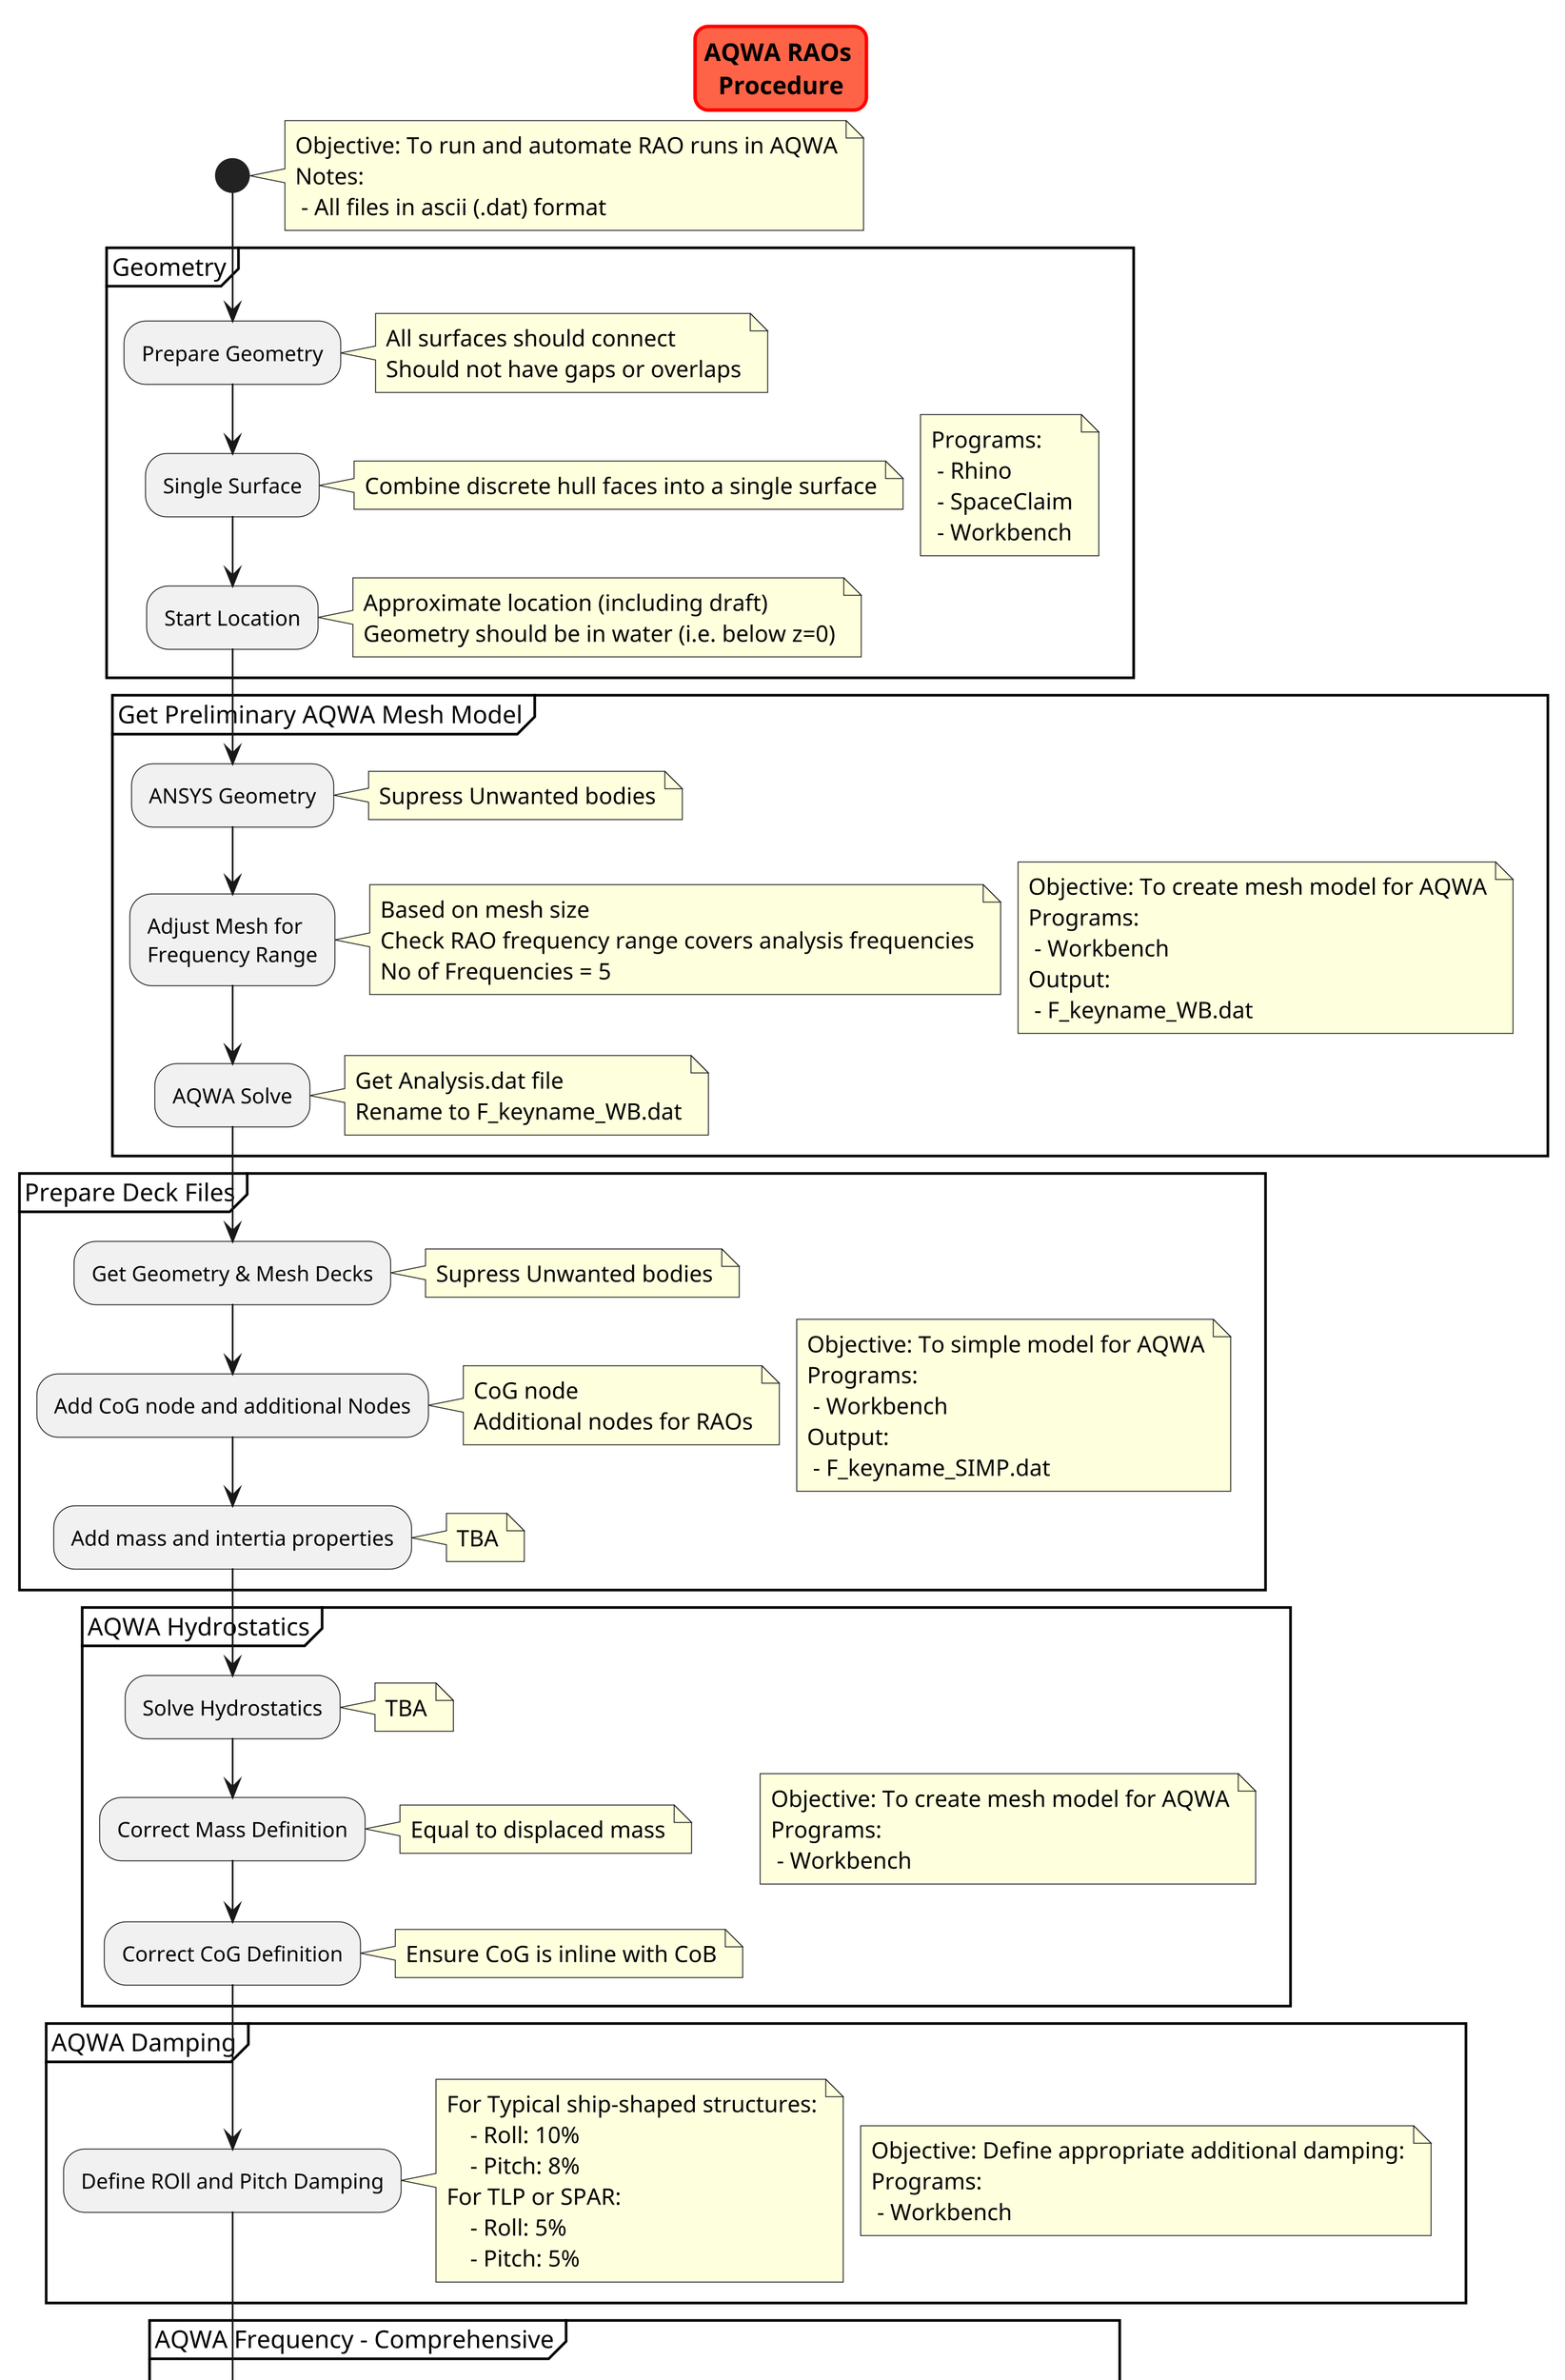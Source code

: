 @startuml aqwa_raos
scale 3
skinparam titleBorderRoundCorner 15
skinparam titleBorderThickness 2
skinparam titleBorderColor red
skinparam titleBackgroundColor Tomato

title AQWA RAOs \nProcedure

start

    note right
        Objective: To run and automate RAO runs in AQWA
        Notes:
         - All files in ascii (.dat) format
    end note

    partition "Geometry" {
            note right
                Programs:
                 - Rhino
                 - SpaceClaim
                 - Workbench
            end note

        :Prepare Geometry;
            note right
                All surfaces should connect
                Should not have gaps or overlaps
            end note

        :Single Surface;
            note right
                Combine discrete hull faces into a single surface
            end note

        :Start Location;
            note right
                Approximate location (including draft)
                Geometry should be in water (i.e. below z=0)
            end note

    }

    partition "Get Preliminary AQWA Mesh Model" {
            note right
                Objective: To create mesh model for AQWA
                Programs:
                 - Workbench
                Output: 
                 - F_keyname_WB.dat
            end note

        :ANSYS Geometry;
            note right
                Supress Unwanted bodies
            end note

        :Adjust Mesh for
        Frequency Range;
            note right
                Based on mesh size
                Check RAO frequency range covers analysis frequencies
                No of Frequencies = 5
            end note

        :AQWA Solve;
            note right
                Get Analysis.dat file
                Rename to F_keyname_WB.dat
            end note

    }

    partition "Prepare Deck Files" {
            note right
                Objective: To simple model for AQWA
                Programs:
                 - Workbench
                Output:
                 - F_keyname_SIMP.dat
            end note

        :Get Geometry & Mesh Decks;
            note right
                Supress Unwanted bodies
            end note

        :Add CoG node and additional Nodes;
            note right
                CoG node
                Additional nodes for RAOs
            end note

        :Add mass and intertia properties;
            note right
                TBA
            end note

    }

    partition "AQWA Hydrostatics" {
            note right
                Objective: To create mesh model for AQWA
                Programs:
                 - Workbench
            end note

        :Solve Hydrostatics;
            note right
                TBA
            end note

        :Correct Mass Definition;
            note right
                Equal to displaced mass
            end note

        :Correct CoG Definition;
            note right
                Ensure CoG is inline with CoB
            end note

    }
    partition "AQWA Damping" {
            note right
                Objective: Define appropriate additional damping:
                Programs:
                 - Workbench
            end note

        :Define ROll and Pitch Damping;
            note right
                For Typical ship-shaped structures:
                    - Roll: 10%
                    - Pitch: 8%
                For TLP or SPAR:
                    - Roll: 5%
                    - Pitch: 5%
            end note

    }



    partition "AQWA Frequency - Comprehensive" {
            note right
                Programs:
                 - AQWA Command Line
            end note

        :Mesh size;
            note right
                Frequency resolution to identify peaks
                Frequency definition around peak
            end note

    }

    partition "AQWA Postprocess" {
            note right
                Programs:
                 - python digitalmodel
                 Output: 
                  - RAOs.xlsx
                  - .png
            end note

        :QA;
            note right
                Model: Basic checks
                RAOs: Amplitude and Phase checks
            end note

        :RAO Plot;
            note right
                DOF 1, 2, 3 (Headings 0, 45, 90)
                DOF 4, 5, 6 (Headings 0, 45, 90)
            end note

        :RAOs Comparison;
            note right
                ?
                ?
            end note

    }


stop

footer
%date("yyyy.MM.dd' at 'HH:mm")
%filename()
end footer

@enduml
